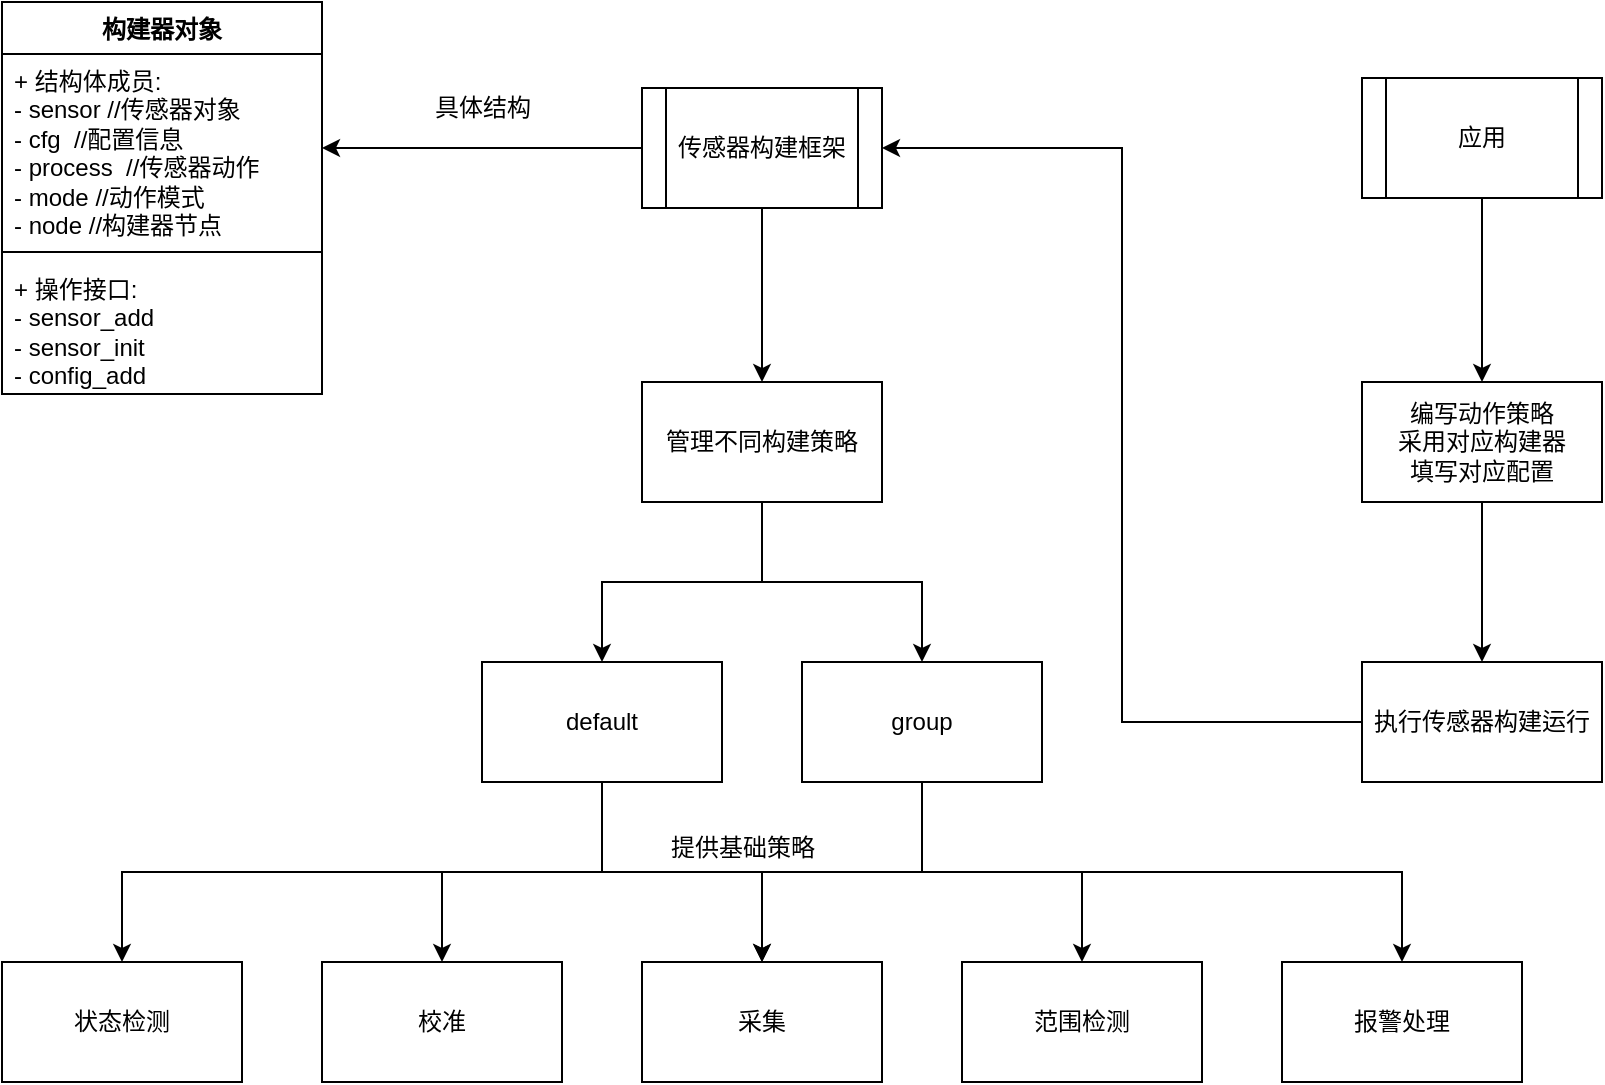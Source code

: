 <mxfile><diagram id="k6p1--bLj2ejddj29_yl" name="第 1 页"><mxGraphModel dx="1262" dy="608" grid="1" gridSize="10" guides="1" tooltips="1" connect="1" arrows="1" fold="1" page="1" pageScale="1" pageWidth="827" pageHeight="1169" background="none" math="0" shadow="0"><root><mxCell id="0"/><mxCell id="1" parent="0"/><mxCell id="TtlJZ5i-rTw--ZZguqTJ-3" value="构建器对象" style="swimlane;fontStyle=1;align=center;verticalAlign=top;childLayout=stackLayout;horizontal=1;startSize=26;horizontalStack=0;resizeParent=1;resizeParentMax=0;resizeLast=0;collapsible=1;marginBottom=0;whiteSpace=wrap;html=1;" parent="1" vertex="1"><mxGeometry width="160" height="196" as="geometry"><mxRectangle x="190" y="160" width="100" height="30" as="alternateBounds"/></mxGeometry></mxCell><mxCell id="TtlJZ5i-rTw--ZZguqTJ-4" value="+ 结构体成员:&amp;nbsp;&lt;br&gt;- sensor //传感器对象&lt;br&gt;- cfg&amp;nbsp;&lt;span style=&quot;&quot;&gt; &lt;span style=&quot;&quot;&gt; &lt;/span&gt;&lt;/span&gt;//配置信息&lt;br&gt;-&amp;nbsp;process&amp;nbsp;&lt;span style=&quot;&quot;&gt; &lt;/span&gt;//传感器动作&lt;br&gt;- mode&lt;span style=&quot;white-space: pre;&quot;&gt; &lt;/span&gt;//动作模式&lt;br&gt;- node &lt;span style=&quot;&quot;&gt; &lt;/span&gt;//构建器节点" style="text;strokeColor=none;fillColor=none;align=left;verticalAlign=top;spacingLeft=4;spacingRight=4;overflow=hidden;rotatable=0;points=[[0,0.5],[1,0.5]];portConstraint=eastwest;whiteSpace=wrap;html=1;" parent="TtlJZ5i-rTw--ZZguqTJ-3" vertex="1"><mxGeometry y="26" width="160" height="94" as="geometry"/></mxCell><mxCell id="TtlJZ5i-rTw--ZZguqTJ-5" value="" style="line;strokeWidth=1;fillColor=none;align=left;verticalAlign=middle;spacingTop=-1;spacingLeft=3;spacingRight=3;rotatable=0;labelPosition=right;points=[];portConstraint=eastwest;strokeColor=inherit;" parent="TtlJZ5i-rTw--ZZguqTJ-3" vertex="1"><mxGeometry y="120" width="160" height="10" as="geometry"/></mxCell><mxCell id="TtlJZ5i-rTw--ZZguqTJ-6" value="+ 操作接口:&amp;nbsp;&lt;br&gt;- sensor_add&lt;br&gt;- sensor_init&lt;br&gt;- config_add" style="text;strokeColor=none;fillColor=none;align=left;verticalAlign=top;spacingLeft=4;spacingRight=4;overflow=hidden;rotatable=0;points=[[0,0.5],[1,0.5]];portConstraint=eastwest;whiteSpace=wrap;html=1;" parent="TtlJZ5i-rTw--ZZguqTJ-3" vertex="1"><mxGeometry y="130" width="160" height="66" as="geometry"/></mxCell><mxCell id="TtlJZ5i-rTw--ZZguqTJ-31" value="" style="edgeStyle=orthogonalEdgeStyle;rounded=0;orthogonalLoop=1;jettySize=auto;html=1;" parent="1" source="9" target="15" edge="1"><mxGeometry relative="1" as="geometry"/></mxCell><mxCell id="TtlJZ5i-rTw--ZZguqTJ-36" style="edgeStyle=orthogonalEdgeStyle;rounded=0;orthogonalLoop=1;jettySize=auto;html=1;exitX=0;exitY=0.5;exitDx=0;exitDy=0;" parent="1" source="9" target="TtlJZ5i-rTw--ZZguqTJ-4" edge="1"><mxGeometry relative="1" as="geometry"/></mxCell><mxCell id="9" value="传感器构建框架" style="shape=process;whiteSpace=wrap;html=1;backgroundOutline=1;" parent="1" vertex="1"><mxGeometry x="320" y="43" width="120" height="60" as="geometry"/></mxCell><mxCell id="TtlJZ5i-rTw--ZZguqTJ-23" style="edgeStyle=orthogonalEdgeStyle;rounded=0;orthogonalLoop=1;jettySize=auto;html=1;exitX=0.5;exitY=1;exitDx=0;exitDy=0;" parent="1" source="15" target="18" edge="1"><mxGeometry relative="1" as="geometry"/></mxCell><mxCell id="TtlJZ5i-rTw--ZZguqTJ-25" style="edgeStyle=orthogonalEdgeStyle;rounded=0;orthogonalLoop=1;jettySize=auto;html=1;exitX=0.5;exitY=1;exitDx=0;exitDy=0;entryX=0.5;entryY=0;entryDx=0;entryDy=0;" parent="1" source="15" target="19" edge="1"><mxGeometry relative="1" as="geometry"/></mxCell><mxCell id="15" value="管理不同构建策略" style="whiteSpace=wrap;html=1;" parent="1" vertex="1"><mxGeometry x="320" y="190" width="120" height="60" as="geometry"/></mxCell><mxCell id="lkYHIowLVnnGznxOAMoF-31" style="edgeStyle=orthogonalEdgeStyle;rounded=0;orthogonalLoop=1;jettySize=auto;html=1;exitX=0.5;exitY=1;exitDx=0;exitDy=0;entryX=0.5;entryY=0;entryDx=0;entryDy=0;" parent="1" source="18" target="28" edge="1"><mxGeometry relative="1" as="geometry"/></mxCell><mxCell id="lkYHIowLVnnGznxOAMoF-32" style="edgeStyle=orthogonalEdgeStyle;rounded=0;orthogonalLoop=1;jettySize=auto;html=1;exitX=0.5;exitY=1;exitDx=0;exitDy=0;entryX=0.5;entryY=0;entryDx=0;entryDy=0;" parent="1" source="18" target="30" edge="1"><mxGeometry relative="1" as="geometry"/></mxCell><mxCell id="lkYHIowLVnnGznxOAMoF-33" style="edgeStyle=orthogonalEdgeStyle;rounded=0;orthogonalLoop=1;jettySize=auto;html=1;exitX=0.5;exitY=1;exitDx=0;exitDy=0;entryX=0.5;entryY=0;entryDx=0;entryDy=0;" parent="1" source="18" target="27" edge="1"><mxGeometry relative="1" as="geometry"/></mxCell><mxCell id="18" value="default" style="rounded=0;whiteSpace=wrap;html=1;" parent="1" vertex="1"><mxGeometry x="240" y="330" width="120" height="60" as="geometry"/></mxCell><mxCell id="lkYHIowLVnnGznxOAMoF-35" style="edgeStyle=orthogonalEdgeStyle;rounded=0;orthogonalLoop=1;jettySize=auto;html=1;exitX=0.5;exitY=1;exitDx=0;exitDy=0;entryX=0.5;entryY=0;entryDx=0;entryDy=0;" parent="1" source="19" target="29" edge="1"><mxGeometry relative="1" as="geometry"/></mxCell><mxCell id="lkYHIowLVnnGznxOAMoF-36" style="edgeStyle=orthogonalEdgeStyle;rounded=0;orthogonalLoop=1;jettySize=auto;html=1;exitX=0.5;exitY=1;exitDx=0;exitDy=0;entryX=0.5;entryY=0;entryDx=0;entryDy=0;" parent="1" source="19" target="27" edge="1"><mxGeometry relative="1" as="geometry"/></mxCell><mxCell id="lkYHIowLVnnGznxOAMoF-37" style="edgeStyle=orthogonalEdgeStyle;rounded=0;orthogonalLoop=1;jettySize=auto;html=1;exitX=0.5;exitY=1;exitDx=0;exitDy=0;" parent="1" source="19" target="31" edge="1"><mxGeometry relative="1" as="geometry"/></mxCell><mxCell id="19" value="group" style="rounded=0;whiteSpace=wrap;html=1;" parent="1" vertex="1"><mxGeometry x="400" y="330" width="120" height="60" as="geometry"/></mxCell><mxCell id="TtlJZ5i-rTw--ZZguqTJ-39" value="具体结构" style="text;html=1;align=center;verticalAlign=middle;resizable=0;points=[];autosize=1;strokeColor=none;fillColor=none;" parent="1" vertex="1"><mxGeometry x="205" y="38" width="70" height="30" as="geometry"/></mxCell><mxCell id="33" value="" style="edgeStyle=none;html=1;" parent="1" source="23" target="32" edge="1"><mxGeometry relative="1" as="geometry"/></mxCell><mxCell id="23" value="应用" style="shape=process;whiteSpace=wrap;html=1;backgroundOutline=1;" parent="1" vertex="1"><mxGeometry x="680" y="38" width="120" height="60" as="geometry"/></mxCell><mxCell id="27" value="采集" style="whiteSpace=wrap;html=1;" parent="1" vertex="1"><mxGeometry x="320" y="480" width="120" height="60" as="geometry"/></mxCell><mxCell id="28" value="校准" style="whiteSpace=wrap;html=1;" parent="1" vertex="1"><mxGeometry x="160" y="480" width="120" height="60" as="geometry"/></mxCell><mxCell id="29" value="范围检测" style="whiteSpace=wrap;html=1;" parent="1" vertex="1"><mxGeometry x="480" y="480" width="120" height="60" as="geometry"/></mxCell><mxCell id="30" value="状态检测" style="whiteSpace=wrap;html=1;" parent="1" vertex="1"><mxGeometry y="480" width="120" height="60" as="geometry"/></mxCell><mxCell id="31" value="报警处理" style="whiteSpace=wrap;html=1;" parent="1" vertex="1"><mxGeometry x="640" y="480" width="120" height="60" as="geometry"/></mxCell><mxCell id="lMhKC6mJefJ_9EjCxSFE-31" value="提供基础策略" style="text;html=1;align=center;verticalAlign=middle;resizable=0;points=[];autosize=1;strokeColor=none;fillColor=none;" parent="1" vertex="1"><mxGeometry x="320" y="408" width="100" height="30" as="geometry"/></mxCell><mxCell id="35" style="edgeStyle=none;html=1;exitX=0.5;exitY=1;exitDx=0;exitDy=0;" parent="1" source="32" target="34" edge="1"><mxGeometry relative="1" as="geometry"/></mxCell><mxCell id="32" value="编写动作策略&lt;br&gt;采用对应构建器&lt;br&gt;填写对应配置" style="whiteSpace=wrap;html=1;" parent="1" vertex="1"><mxGeometry x="680" y="190" width="120" height="60" as="geometry"/></mxCell><mxCell id="34" value="执行传感器构建运行" style="whiteSpace=wrap;html=1;" parent="1" vertex="1"><mxGeometry x="680" y="330" width="120" height="60" as="geometry"/></mxCell><mxCell id="lMhKC6mJefJ_9EjCxSFE-36" style="edgeStyle=orthogonalEdgeStyle;rounded=0;orthogonalLoop=1;jettySize=auto;html=1;exitX=0;exitY=0.5;exitDx=0;exitDy=0;entryX=1;entryY=0.5;entryDx=0;entryDy=0;" parent="1" source="34" target="9" edge="1"><mxGeometry relative="1" as="geometry"/></mxCell></root></mxGraphModel></diagram></mxfile>